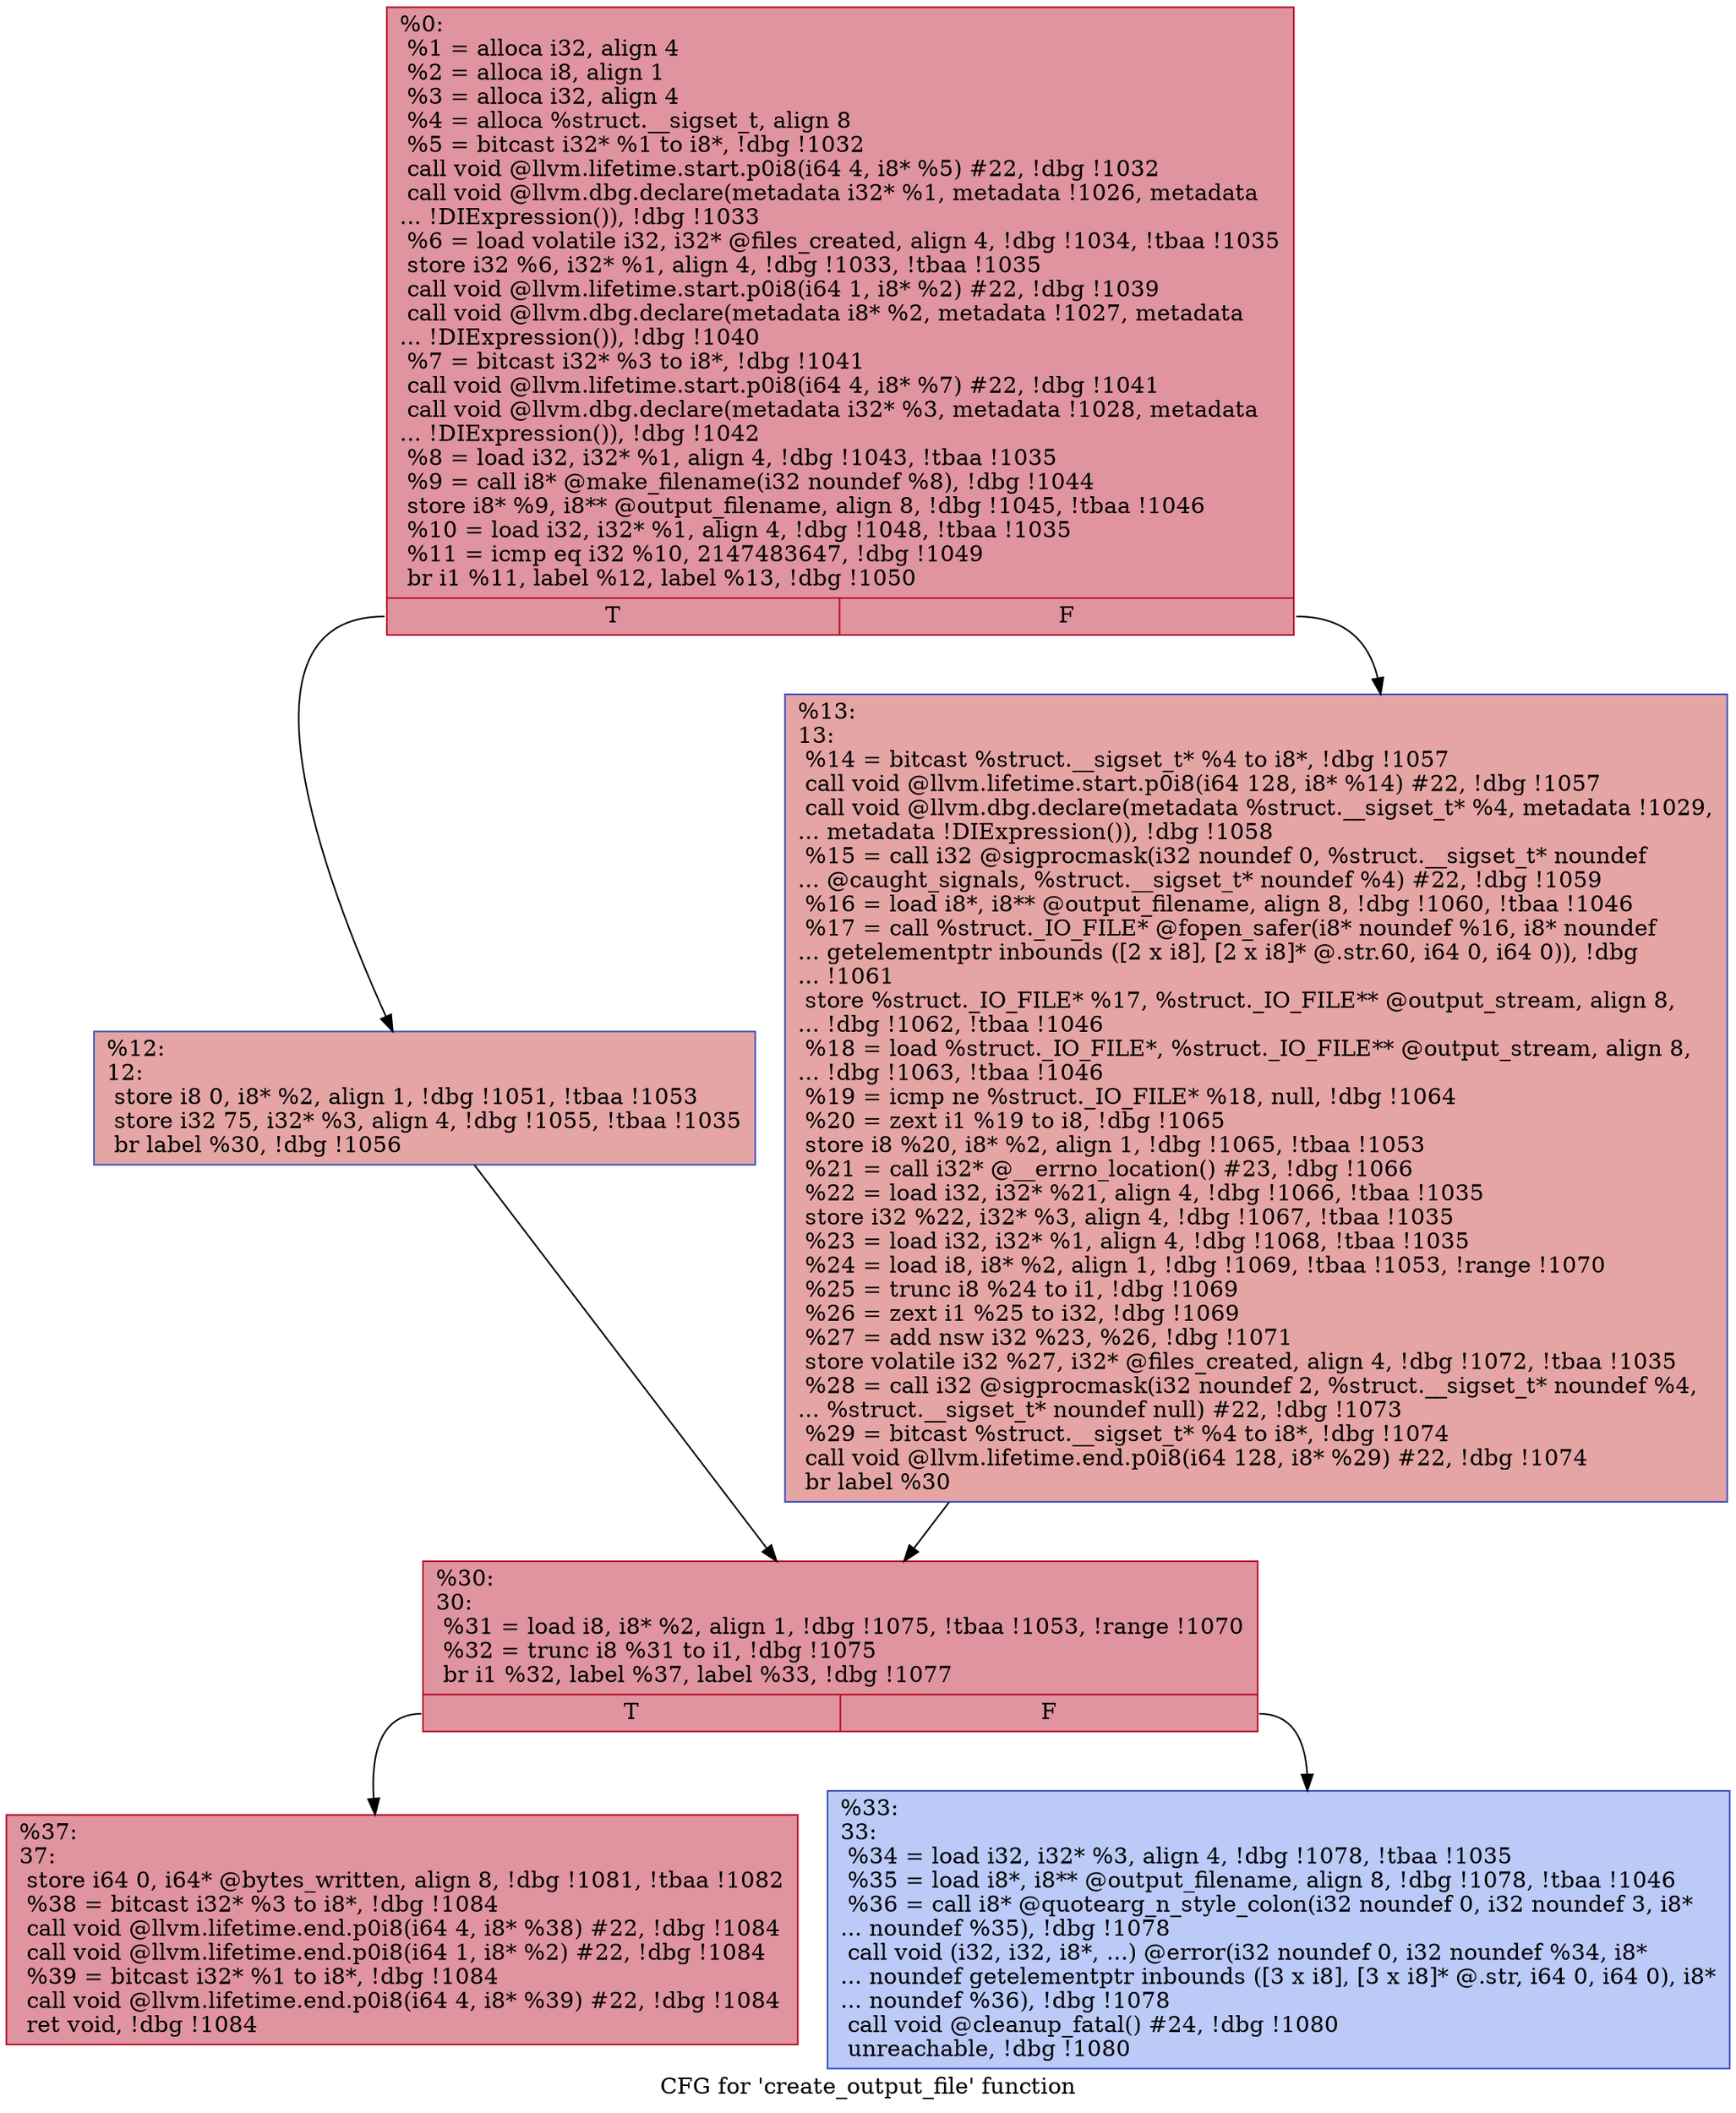 digraph "CFG for 'create_output_file' function" {
	label="CFG for 'create_output_file' function";

	Node0x2374d30 [shape=record,color="#b70d28ff", style=filled, fillcolor="#b70d2870",label="{%0:\l  %1 = alloca i32, align 4\l  %2 = alloca i8, align 1\l  %3 = alloca i32, align 4\l  %4 = alloca %struct.__sigset_t, align 8\l  %5 = bitcast i32* %1 to i8*, !dbg !1032\l  call void @llvm.lifetime.start.p0i8(i64 4, i8* %5) #22, !dbg !1032\l  call void @llvm.dbg.declare(metadata i32* %1, metadata !1026, metadata\l... !DIExpression()), !dbg !1033\l  %6 = load volatile i32, i32* @files_created, align 4, !dbg !1034, !tbaa !1035\l  store i32 %6, i32* %1, align 4, !dbg !1033, !tbaa !1035\l  call void @llvm.lifetime.start.p0i8(i64 1, i8* %2) #22, !dbg !1039\l  call void @llvm.dbg.declare(metadata i8* %2, metadata !1027, metadata\l... !DIExpression()), !dbg !1040\l  %7 = bitcast i32* %3 to i8*, !dbg !1041\l  call void @llvm.lifetime.start.p0i8(i64 4, i8* %7) #22, !dbg !1041\l  call void @llvm.dbg.declare(metadata i32* %3, metadata !1028, metadata\l... !DIExpression()), !dbg !1042\l  %8 = load i32, i32* %1, align 4, !dbg !1043, !tbaa !1035\l  %9 = call i8* @make_filename(i32 noundef %8), !dbg !1044\l  store i8* %9, i8** @output_filename, align 8, !dbg !1045, !tbaa !1046\l  %10 = load i32, i32* %1, align 4, !dbg !1048, !tbaa !1035\l  %11 = icmp eq i32 %10, 2147483647, !dbg !1049\l  br i1 %11, label %12, label %13, !dbg !1050\l|{<s0>T|<s1>F}}"];
	Node0x2374d30:s0 -> Node0x2374e80;
	Node0x2374d30:s1 -> Node0x2374ed0;
	Node0x2374e80 [shape=record,color="#3d50c3ff", style=filled, fillcolor="#c5333470",label="{%12:\l12:                                               \l  store i8 0, i8* %2, align 1, !dbg !1051, !tbaa !1053\l  store i32 75, i32* %3, align 4, !dbg !1055, !tbaa !1035\l  br label %30, !dbg !1056\l}"];
	Node0x2374e80 -> Node0x2374f20;
	Node0x2374ed0 [shape=record,color="#3d50c3ff", style=filled, fillcolor="#c5333470",label="{%13:\l13:                                               \l  %14 = bitcast %struct.__sigset_t* %4 to i8*, !dbg !1057\l  call void @llvm.lifetime.start.p0i8(i64 128, i8* %14) #22, !dbg !1057\l  call void @llvm.dbg.declare(metadata %struct.__sigset_t* %4, metadata !1029,\l... metadata !DIExpression()), !dbg !1058\l  %15 = call i32 @sigprocmask(i32 noundef 0, %struct.__sigset_t* noundef\l... @caught_signals, %struct.__sigset_t* noundef %4) #22, !dbg !1059\l  %16 = load i8*, i8** @output_filename, align 8, !dbg !1060, !tbaa !1046\l  %17 = call %struct._IO_FILE* @fopen_safer(i8* noundef %16, i8* noundef\l... getelementptr inbounds ([2 x i8], [2 x i8]* @.str.60, i64 0, i64 0)), !dbg\l... !1061\l  store %struct._IO_FILE* %17, %struct._IO_FILE** @output_stream, align 8,\l... !dbg !1062, !tbaa !1046\l  %18 = load %struct._IO_FILE*, %struct._IO_FILE** @output_stream, align 8,\l... !dbg !1063, !tbaa !1046\l  %19 = icmp ne %struct._IO_FILE* %18, null, !dbg !1064\l  %20 = zext i1 %19 to i8, !dbg !1065\l  store i8 %20, i8* %2, align 1, !dbg !1065, !tbaa !1053\l  %21 = call i32* @__errno_location() #23, !dbg !1066\l  %22 = load i32, i32* %21, align 4, !dbg !1066, !tbaa !1035\l  store i32 %22, i32* %3, align 4, !dbg !1067, !tbaa !1035\l  %23 = load i32, i32* %1, align 4, !dbg !1068, !tbaa !1035\l  %24 = load i8, i8* %2, align 1, !dbg !1069, !tbaa !1053, !range !1070\l  %25 = trunc i8 %24 to i1, !dbg !1069\l  %26 = zext i1 %25 to i32, !dbg !1069\l  %27 = add nsw i32 %23, %26, !dbg !1071\l  store volatile i32 %27, i32* @files_created, align 4, !dbg !1072, !tbaa !1035\l  %28 = call i32 @sigprocmask(i32 noundef 2, %struct.__sigset_t* noundef %4,\l... %struct.__sigset_t* noundef null) #22, !dbg !1073\l  %29 = bitcast %struct.__sigset_t* %4 to i8*, !dbg !1074\l  call void @llvm.lifetime.end.p0i8(i64 128, i8* %29) #22, !dbg !1074\l  br label %30\l}"];
	Node0x2374ed0 -> Node0x2374f20;
	Node0x2374f20 [shape=record,color="#b70d28ff", style=filled, fillcolor="#b70d2870",label="{%30:\l30:                                               \l  %31 = load i8, i8* %2, align 1, !dbg !1075, !tbaa !1053, !range !1070\l  %32 = trunc i8 %31 to i1, !dbg !1075\l  br i1 %32, label %37, label %33, !dbg !1077\l|{<s0>T|<s1>F}}"];
	Node0x2374f20:s0 -> Node0x2374fc0;
	Node0x2374f20:s1 -> Node0x2374f70;
	Node0x2374f70 [shape=record,color="#3d50c3ff", style=filled, fillcolor="#6687ed70",label="{%33:\l33:                                               \l  %34 = load i32, i32* %3, align 4, !dbg !1078, !tbaa !1035\l  %35 = load i8*, i8** @output_filename, align 8, !dbg !1078, !tbaa !1046\l  %36 = call i8* @quotearg_n_style_colon(i32 noundef 0, i32 noundef 3, i8*\l... noundef %35), !dbg !1078\l  call void (i32, i32, i8*, ...) @error(i32 noundef 0, i32 noundef %34, i8*\l... noundef getelementptr inbounds ([3 x i8], [3 x i8]* @.str, i64 0, i64 0), i8*\l... noundef %36), !dbg !1078\l  call void @cleanup_fatal() #24, !dbg !1080\l  unreachable, !dbg !1080\l}"];
	Node0x2374fc0 [shape=record,color="#b70d28ff", style=filled, fillcolor="#b70d2870",label="{%37:\l37:                                               \l  store i64 0, i64* @bytes_written, align 8, !dbg !1081, !tbaa !1082\l  %38 = bitcast i32* %3 to i8*, !dbg !1084\l  call void @llvm.lifetime.end.p0i8(i64 4, i8* %38) #22, !dbg !1084\l  call void @llvm.lifetime.end.p0i8(i64 1, i8* %2) #22, !dbg !1084\l  %39 = bitcast i32* %1 to i8*, !dbg !1084\l  call void @llvm.lifetime.end.p0i8(i64 4, i8* %39) #22, !dbg !1084\l  ret void, !dbg !1084\l}"];
}

